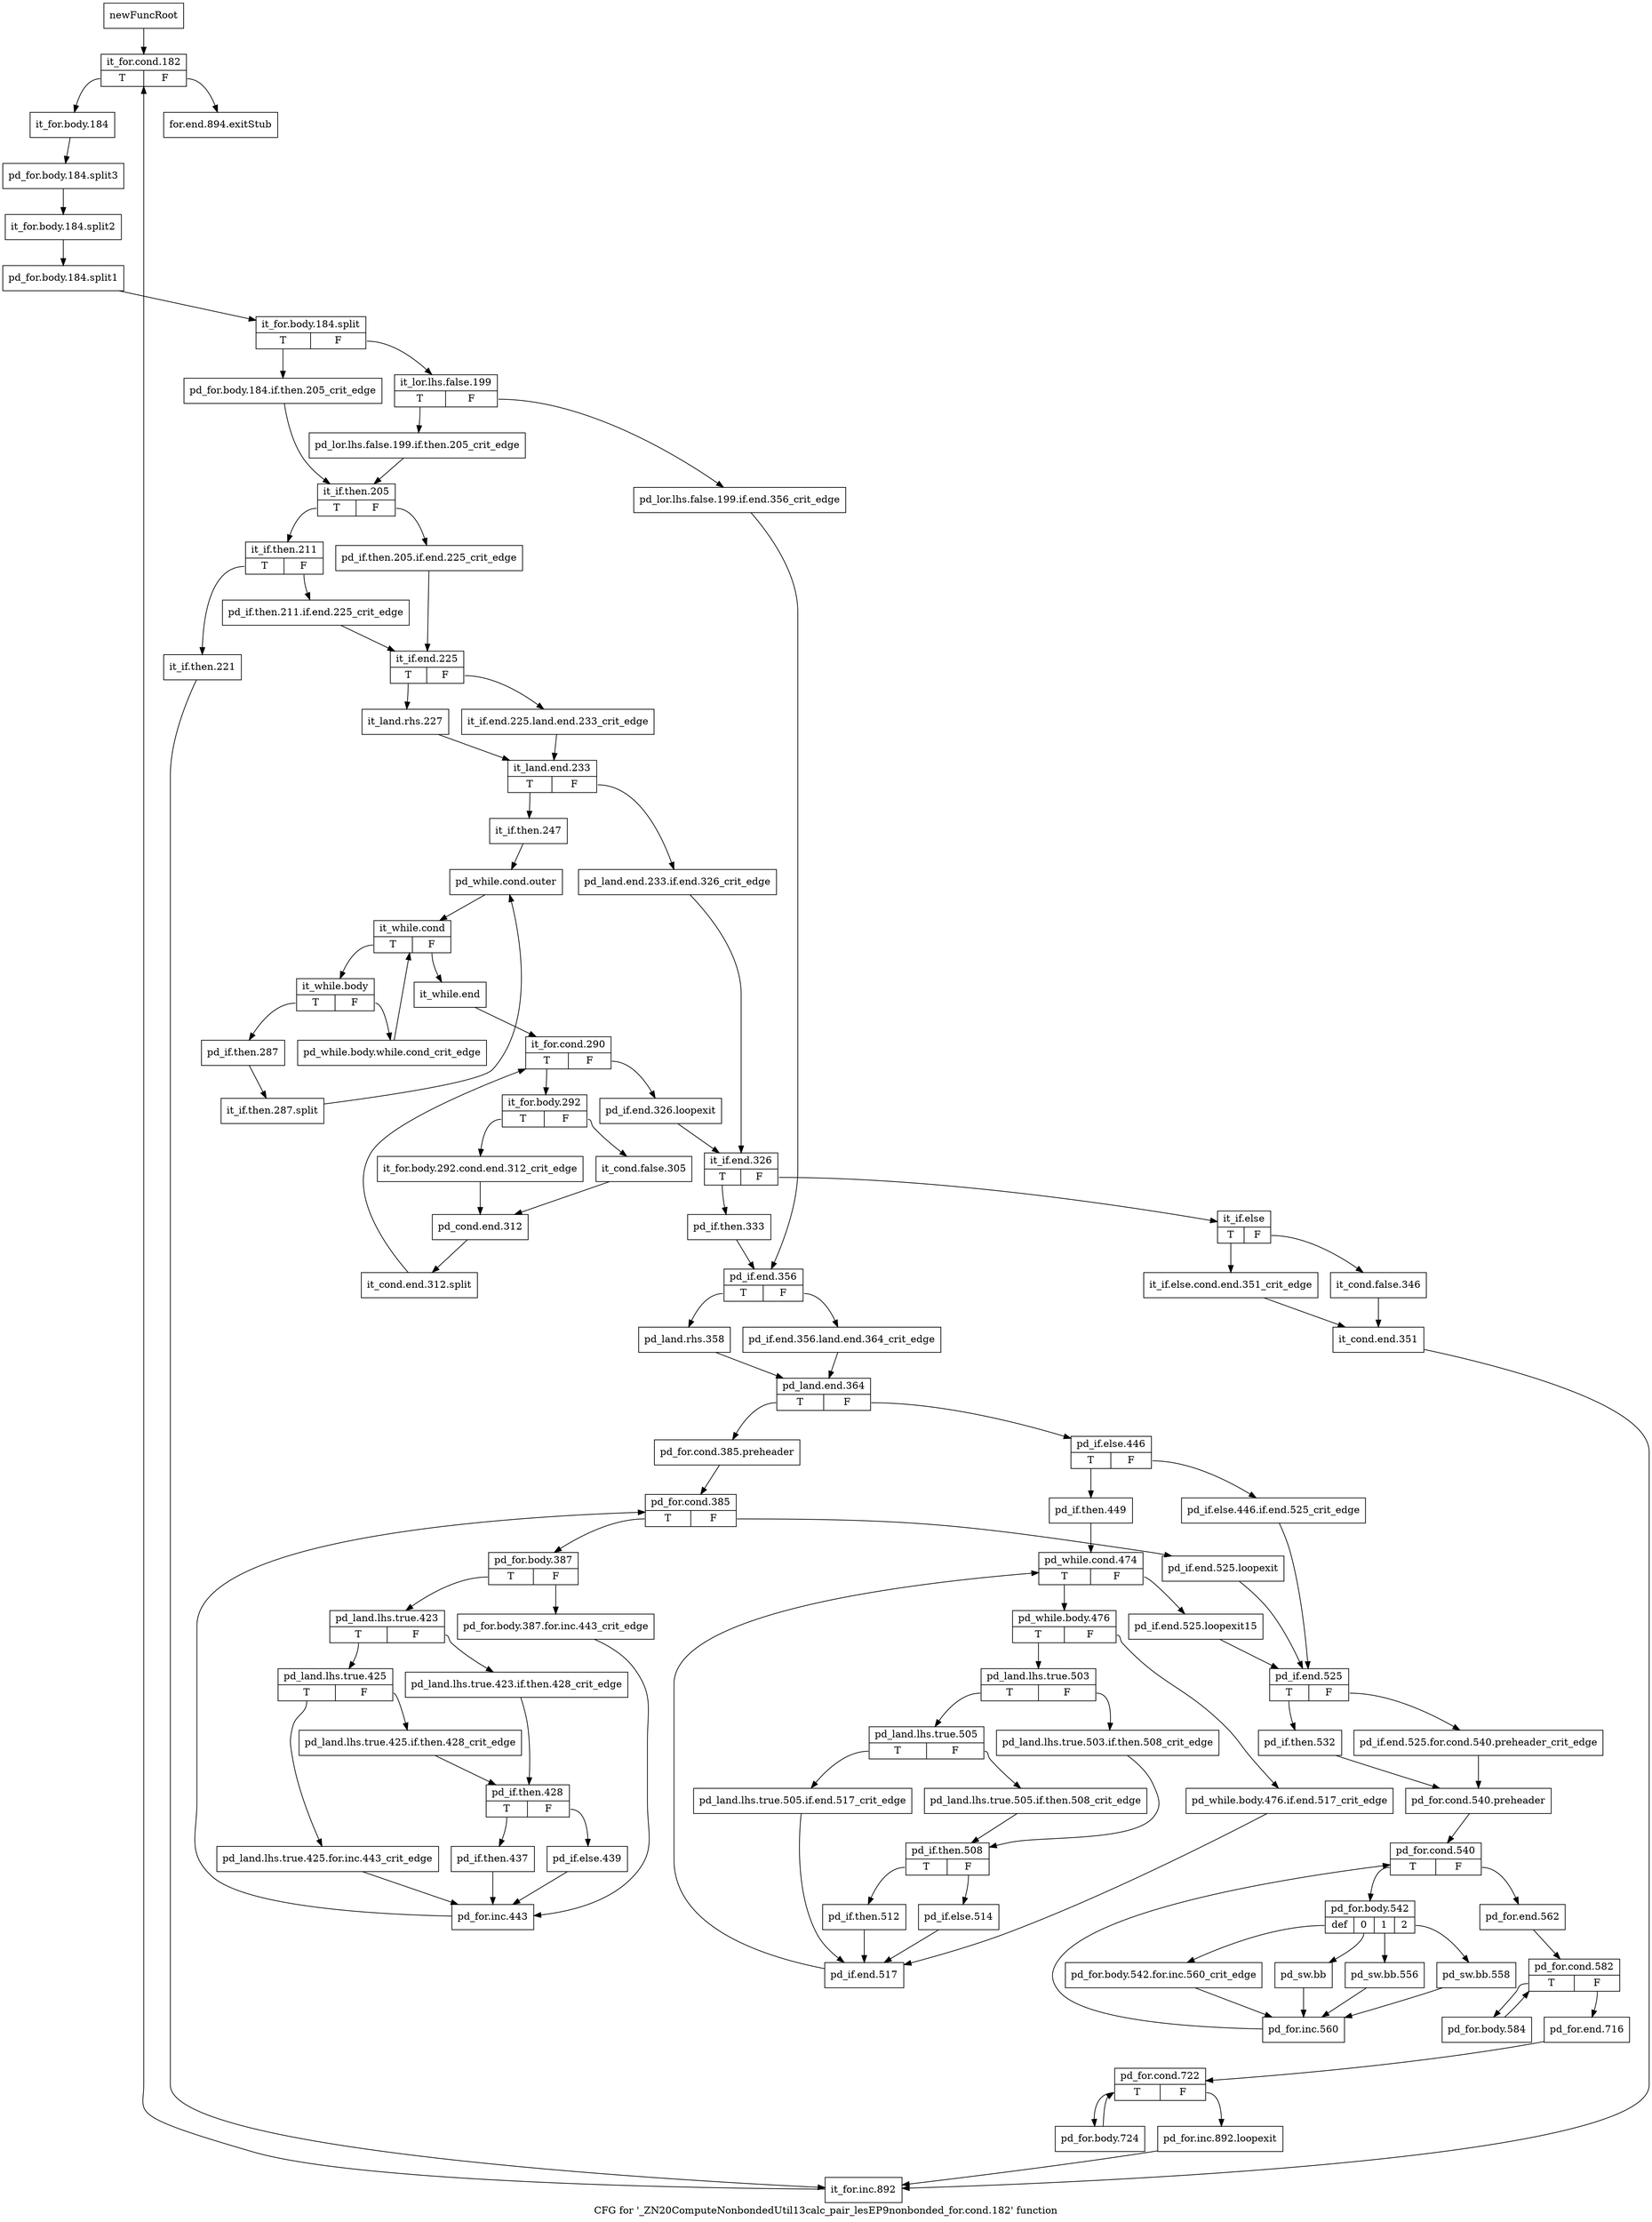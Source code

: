 digraph "CFG for '_ZN20ComputeNonbondedUtil13calc_pair_lesEP9nonbonded_for.cond.182' function" {
	label="CFG for '_ZN20ComputeNonbondedUtil13calc_pair_lesEP9nonbonded_for.cond.182' function";

	Node0x1eaf540 [shape=record,label="{newFuncRoot}"];
	Node0x1eaf540 -> Node0x1eaf5e0;
	Node0x1eaf590 [shape=record,label="{for.end.894.exitStub}"];
	Node0x1eaf5e0 [shape=record,label="{it_for.cond.182|{<s0>T|<s1>F}}"];
	Node0x1eaf5e0:s0 -> Node0x1eaf630;
	Node0x1eaf5e0:s1 -> Node0x1eaf590;
	Node0x1eaf630 [shape=record,label="{it_for.body.184}"];
	Node0x1eaf630 -> Node0x2786750;
	Node0x2786750 [shape=record,label="{pd_for.body.184.split3}"];
	Node0x2786750 -> Node0x2786640;
	Node0x2786640 [shape=record,label="{it_for.body.184.split2}"];
	Node0x2786640 -> Node0x2786930;
	Node0x2786930 [shape=record,label="{pd_for.body.184.split1}"];
	Node0x2786930 -> Node0x27a1e80;
	Node0x27a1e80 [shape=record,label="{it_for.body.184.split|{<s0>T|<s1>F}}"];
	Node0x27a1e80:s0 -> Node0x1eaf770;
	Node0x27a1e80:s1 -> Node0x1eaf680;
	Node0x1eaf680 [shape=record,label="{it_lor.lhs.false.199|{<s0>T|<s1>F}}"];
	Node0x1eaf680:s0 -> Node0x1eaf720;
	Node0x1eaf680:s1 -> Node0x1eaf6d0;
	Node0x1eaf6d0 [shape=record,label="{pd_lor.lhs.false.199.if.end.356_crit_edge}"];
	Node0x1eaf6d0 -> Node0x1eafe50;
	Node0x1eaf720 [shape=record,label="{pd_lor.lhs.false.199.if.then.205_crit_edge}"];
	Node0x1eaf720 -> Node0x1eaf7c0;
	Node0x1eaf770 [shape=record,label="{pd_for.body.184.if.then.205_crit_edge}"];
	Node0x1eaf770 -> Node0x1eaf7c0;
	Node0x1eaf7c0 [shape=record,label="{it_if.then.205|{<s0>T|<s1>F}}"];
	Node0x1eaf7c0:s0 -> Node0x1eaf860;
	Node0x1eaf7c0:s1 -> Node0x1eaf810;
	Node0x1eaf810 [shape=record,label="{pd_if.then.205.if.end.225_crit_edge}"];
	Node0x1eaf810 -> Node0x1eaf900;
	Node0x1eaf860 [shape=record,label="{it_if.then.211|{<s0>T|<s1>F}}"];
	Node0x1eaf860:s0 -> Node0x1eb10c0;
	Node0x1eaf860:s1 -> Node0x1eaf8b0;
	Node0x1eaf8b0 [shape=record,label="{pd_if.then.211.if.end.225_crit_edge}"];
	Node0x1eaf8b0 -> Node0x1eaf900;
	Node0x1eaf900 [shape=record,label="{it_if.end.225|{<s0>T|<s1>F}}"];
	Node0x1eaf900:s0 -> Node0x1eaf9a0;
	Node0x1eaf900:s1 -> Node0x1eaf950;
	Node0x1eaf950 [shape=record,label="{it_if.end.225.land.end.233_crit_edge}"];
	Node0x1eaf950 -> Node0x1eaf9f0;
	Node0x1eaf9a0 [shape=record,label="{it_land.rhs.227}"];
	Node0x1eaf9a0 -> Node0x1eaf9f0;
	Node0x1eaf9f0 [shape=record,label="{it_land.end.233|{<s0>T|<s1>F}}"];
	Node0x1eaf9f0:s0 -> Node0x1eafa90;
	Node0x1eaf9f0:s1 -> Node0x1eafa40;
	Node0x1eafa40 [shape=record,label="{pd_land.end.233.if.end.326_crit_edge}"];
	Node0x1eafa40 -> Node0x1eafc70;
	Node0x1eafa90 [shape=record,label="{it_if.then.247}"];
	Node0x1eafa90 -> Node0x1eafae0;
	Node0x1eafae0 [shape=record,label="{pd_while.cond.outer}"];
	Node0x1eafae0 -> Node0x1eafb30;
	Node0x1eafb30 [shape=record,label="{it_while.cond|{<s0>T|<s1>F}}"];
	Node0x1eafb30:s0 -> Node0x1eb0fd0;
	Node0x1eafb30:s1 -> Node0x1eafb80;
	Node0x1eafb80 [shape=record,label="{it_while.end}"];
	Node0x1eafb80 -> Node0x1eafbd0;
	Node0x1eafbd0 [shape=record,label="{it_for.cond.290|{<s0>T|<s1>F}}"];
	Node0x1eafbd0:s0 -> Node0x1eb0e90;
	Node0x1eafbd0:s1 -> Node0x1eafc20;
	Node0x1eafc20 [shape=record,label="{pd_if.end.326.loopexit}"];
	Node0x1eafc20 -> Node0x1eafc70;
	Node0x1eafc70 [shape=record,label="{it_if.end.326|{<s0>T|<s1>F}}"];
	Node0x1eafc70:s0 -> Node0x1eafe00;
	Node0x1eafc70:s1 -> Node0x1eafcc0;
	Node0x1eafcc0 [shape=record,label="{it_if.else|{<s0>T|<s1>F}}"];
	Node0x1eafcc0:s0 -> Node0x1eafd60;
	Node0x1eafcc0:s1 -> Node0x1eafd10;
	Node0x1eafd10 [shape=record,label="{it_cond.false.346}"];
	Node0x1eafd10 -> Node0x1eafdb0;
	Node0x1eafd60 [shape=record,label="{it_if.else.cond.end.351_crit_edge}"];
	Node0x1eafd60 -> Node0x1eafdb0;
	Node0x1eafdb0 [shape=record,label="{it_cond.end.351}"];
	Node0x1eafdb0 -> Node0x1eb1110;
	Node0x1eafe00 [shape=record,label="{pd_if.then.333}"];
	Node0x1eafe00 -> Node0x1eafe50;
	Node0x1eafe50 [shape=record,label="{pd_if.end.356|{<s0>T|<s1>F}}"];
	Node0x1eafe50:s0 -> Node0x1eafef0;
	Node0x1eafe50:s1 -> Node0x1eafea0;
	Node0x1eafea0 [shape=record,label="{pd_if.end.356.land.end.364_crit_edge}"];
	Node0x1eafea0 -> Node0x1eaff40;
	Node0x1eafef0 [shape=record,label="{pd_land.rhs.358}"];
	Node0x1eafef0 -> Node0x1eaff40;
	Node0x1eaff40 [shape=record,label="{pd_land.end.364|{<s0>T|<s1>F}}"];
	Node0x1eaff40:s0 -> Node0x1eb0490;
	Node0x1eaff40:s1 -> Node0x1eaff90;
	Node0x1eaff90 [shape=record,label="{pd_if.else.446|{<s0>T|<s1>F}}"];
	Node0x1eaff90:s0 -> Node0x1eb0030;
	Node0x1eaff90:s1 -> Node0x1eaffe0;
	Node0x1eaffe0 [shape=record,label="{pd_if.else.446.if.end.525_crit_edge}"];
	Node0x1eaffe0 -> Node0x1eb0580;
	Node0x1eb0030 [shape=record,label="{pd_if.then.449}"];
	Node0x1eb0030 -> Node0x1eb0080;
	Node0x1eb0080 [shape=record,label="{pd_while.cond.474|{<s0>T|<s1>F}}"];
	Node0x1eb0080:s0 -> Node0x1eb0120;
	Node0x1eb0080:s1 -> Node0x1eb00d0;
	Node0x1eb00d0 [shape=record,label="{pd_if.end.525.loopexit15}"];
	Node0x1eb00d0 -> Node0x1eb0580;
	Node0x1eb0120 [shape=record,label="{pd_while.body.476|{<s0>T|<s1>F}}"];
	Node0x1eb0120:s0 -> Node0x1eb01c0;
	Node0x1eb0120:s1 -> Node0x1eb0170;
	Node0x1eb0170 [shape=record,label="{pd_while.body.476.if.end.517_crit_edge}"];
	Node0x1eb0170 -> Node0x1eb0440;
	Node0x1eb01c0 [shape=record,label="{pd_land.lhs.true.503|{<s0>T|<s1>F}}"];
	Node0x1eb01c0:s0 -> Node0x1eb0260;
	Node0x1eb01c0:s1 -> Node0x1eb0210;
	Node0x1eb0210 [shape=record,label="{pd_land.lhs.true.503.if.then.508_crit_edge}"];
	Node0x1eb0210 -> Node0x1eb0300;
	Node0x1eb0260 [shape=record,label="{pd_land.lhs.true.505|{<s0>T|<s1>F}}"];
	Node0x1eb0260:s0 -> Node0x1eb03f0;
	Node0x1eb0260:s1 -> Node0x1eb02b0;
	Node0x1eb02b0 [shape=record,label="{pd_land.lhs.true.505.if.then.508_crit_edge}"];
	Node0x1eb02b0 -> Node0x1eb0300;
	Node0x1eb0300 [shape=record,label="{pd_if.then.508|{<s0>T|<s1>F}}"];
	Node0x1eb0300:s0 -> Node0x1eb03a0;
	Node0x1eb0300:s1 -> Node0x1eb0350;
	Node0x1eb0350 [shape=record,label="{pd_if.else.514}"];
	Node0x1eb0350 -> Node0x1eb0440;
	Node0x1eb03a0 [shape=record,label="{pd_if.then.512}"];
	Node0x1eb03a0 -> Node0x1eb0440;
	Node0x1eb03f0 [shape=record,label="{pd_land.lhs.true.505.if.end.517_crit_edge}"];
	Node0x1eb03f0 -> Node0x1eb0440;
	Node0x1eb0440 [shape=record,label="{pd_if.end.517}"];
	Node0x1eb0440 -> Node0x1eb0080;
	Node0x1eb0490 [shape=record,label="{pd_for.cond.385.preheader}"];
	Node0x1eb0490 -> Node0x1eb04e0;
	Node0x1eb04e0 [shape=record,label="{pd_for.cond.385|{<s0>T|<s1>F}}"];
	Node0x1eb04e0:s0 -> Node0x1eb0b20;
	Node0x1eb04e0:s1 -> Node0x1eb0530;
	Node0x1eb0530 [shape=record,label="{pd_if.end.525.loopexit}"];
	Node0x1eb0530 -> Node0x1eb0580;
	Node0x1eb0580 [shape=record,label="{pd_if.end.525|{<s0>T|<s1>F}}"];
	Node0x1eb0580:s0 -> Node0x1eb0620;
	Node0x1eb0580:s1 -> Node0x1eb05d0;
	Node0x1eb05d0 [shape=record,label="{pd_if.end.525.for.cond.540.preheader_crit_edge}"];
	Node0x1eb05d0 -> Node0x1eb0670;
	Node0x1eb0620 [shape=record,label="{pd_if.then.532}"];
	Node0x1eb0620 -> Node0x1eb0670;
	Node0x1eb0670 [shape=record,label="{pd_for.cond.540.preheader}"];
	Node0x1eb0670 -> Node0x1eb06c0;
	Node0x1eb06c0 [shape=record,label="{pd_for.cond.540|{<s0>T|<s1>F}}"];
	Node0x1eb06c0:s0 -> Node0x1eb0940;
	Node0x1eb06c0:s1 -> Node0x1eb0710;
	Node0x1eb0710 [shape=record,label="{pd_for.end.562}"];
	Node0x1eb0710 -> Node0x1eb0760;
	Node0x1eb0760 [shape=record,label="{pd_for.cond.582|{<s0>T|<s1>F}}"];
	Node0x1eb0760:s0 -> Node0x1eb08f0;
	Node0x1eb0760:s1 -> Node0x1eb07b0;
	Node0x1eb07b0 [shape=record,label="{pd_for.end.716}"];
	Node0x1eb07b0 -> Node0x1eb0800;
	Node0x1eb0800 [shape=record,label="{pd_for.cond.722|{<s0>T|<s1>F}}"];
	Node0x1eb0800:s0 -> Node0x1eb08a0;
	Node0x1eb0800:s1 -> Node0x1eb0850;
	Node0x1eb0850 [shape=record,label="{pd_for.inc.892.loopexit}"];
	Node0x1eb0850 -> Node0x1eb1110;
	Node0x1eb08a0 [shape=record,label="{pd_for.body.724}"];
	Node0x1eb08a0 -> Node0x1eb0800;
	Node0x1eb08f0 [shape=record,label="{pd_for.body.584}"];
	Node0x1eb08f0 -> Node0x1eb0760;
	Node0x1eb0940 [shape=record,label="{pd_for.body.542|{<s0>def|<s1>0|<s2>1|<s3>2}}"];
	Node0x1eb0940:s0 -> Node0x1eb0a80;
	Node0x1eb0940:s1 -> Node0x1eb0a30;
	Node0x1eb0940:s2 -> Node0x1eb09e0;
	Node0x1eb0940:s3 -> Node0x1eb0990;
	Node0x1eb0990 [shape=record,label="{pd_sw.bb.558}"];
	Node0x1eb0990 -> Node0x1eb0ad0;
	Node0x1eb09e0 [shape=record,label="{pd_sw.bb.556}"];
	Node0x1eb09e0 -> Node0x1eb0ad0;
	Node0x1eb0a30 [shape=record,label="{pd_sw.bb}"];
	Node0x1eb0a30 -> Node0x1eb0ad0;
	Node0x1eb0a80 [shape=record,label="{pd_for.body.542.for.inc.560_crit_edge}"];
	Node0x1eb0a80 -> Node0x1eb0ad0;
	Node0x1eb0ad0 [shape=record,label="{pd_for.inc.560}"];
	Node0x1eb0ad0 -> Node0x1eb06c0;
	Node0x1eb0b20 [shape=record,label="{pd_for.body.387|{<s0>T|<s1>F}}"];
	Node0x1eb0b20:s0 -> Node0x1eb0bc0;
	Node0x1eb0b20:s1 -> Node0x1eb0b70;
	Node0x1eb0b70 [shape=record,label="{pd_for.body.387.for.inc.443_crit_edge}"];
	Node0x1eb0b70 -> Node0x1eb0e40;
	Node0x1eb0bc0 [shape=record,label="{pd_land.lhs.true.423|{<s0>T|<s1>F}}"];
	Node0x1eb0bc0:s0 -> Node0x1eb0c60;
	Node0x1eb0bc0:s1 -> Node0x1eb0c10;
	Node0x1eb0c10 [shape=record,label="{pd_land.lhs.true.423.if.then.428_crit_edge}"];
	Node0x1eb0c10 -> Node0x1eb0d00;
	Node0x1eb0c60 [shape=record,label="{pd_land.lhs.true.425|{<s0>T|<s1>F}}"];
	Node0x1eb0c60:s0 -> Node0x1eb0df0;
	Node0x1eb0c60:s1 -> Node0x1eb0cb0;
	Node0x1eb0cb0 [shape=record,label="{pd_land.lhs.true.425.if.then.428_crit_edge}"];
	Node0x1eb0cb0 -> Node0x1eb0d00;
	Node0x1eb0d00 [shape=record,label="{pd_if.then.428|{<s0>T|<s1>F}}"];
	Node0x1eb0d00:s0 -> Node0x1eb0da0;
	Node0x1eb0d00:s1 -> Node0x1eb0d50;
	Node0x1eb0d50 [shape=record,label="{pd_if.else.439}"];
	Node0x1eb0d50 -> Node0x1eb0e40;
	Node0x1eb0da0 [shape=record,label="{pd_if.then.437}"];
	Node0x1eb0da0 -> Node0x1eb0e40;
	Node0x1eb0df0 [shape=record,label="{pd_land.lhs.true.425.for.inc.443_crit_edge}"];
	Node0x1eb0df0 -> Node0x1eb0e40;
	Node0x1eb0e40 [shape=record,label="{pd_for.inc.443}"];
	Node0x1eb0e40 -> Node0x1eb04e0;
	Node0x1eb0e90 [shape=record,label="{it_for.body.292|{<s0>T|<s1>F}}"];
	Node0x1eb0e90:s0 -> Node0x1eb0f30;
	Node0x1eb0e90:s1 -> Node0x1eb0ee0;
	Node0x1eb0ee0 [shape=record,label="{it_cond.false.305}"];
	Node0x1eb0ee0 -> Node0x1eb0f80;
	Node0x1eb0f30 [shape=record,label="{it_for.body.292.cond.end.312_crit_edge}"];
	Node0x1eb0f30 -> Node0x1eb0f80;
	Node0x1eb0f80 [shape=record,label="{pd_cond.end.312}"];
	Node0x1eb0f80 -> Node0x27860e0;
	Node0x27860e0 [shape=record,label="{it_cond.end.312.split}"];
	Node0x27860e0 -> Node0x1eafbd0;
	Node0x1eb0fd0 [shape=record,label="{it_while.body|{<s0>T|<s1>F}}"];
	Node0x1eb0fd0:s0 -> Node0x1eb1070;
	Node0x1eb0fd0:s1 -> Node0x1eb1020;
	Node0x1eb1020 [shape=record,label="{pd_while.body.while.cond_crit_edge}"];
	Node0x1eb1020 -> Node0x1eafb30;
	Node0x1eb1070 [shape=record,label="{pd_if.then.287}"];
	Node0x1eb1070 -> Node0x2785fe0;
	Node0x2785fe0 [shape=record,label="{it_if.then.287.split}"];
	Node0x2785fe0 -> Node0x1eafae0;
	Node0x1eb10c0 [shape=record,label="{it_if.then.221}"];
	Node0x1eb10c0 -> Node0x1eb1110;
	Node0x1eb1110 [shape=record,label="{it_for.inc.892}"];
	Node0x1eb1110 -> Node0x1eaf5e0;
}
